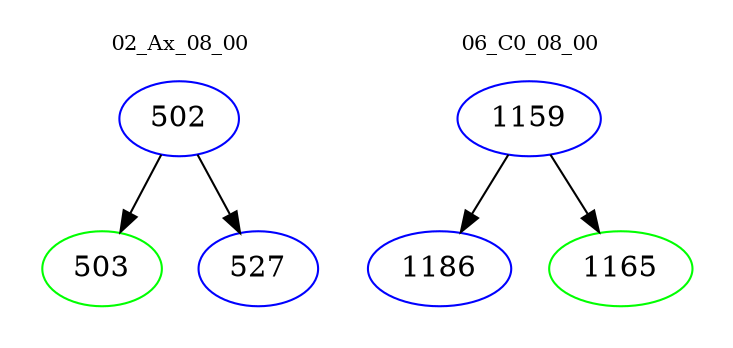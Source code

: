 digraph{
subgraph cluster_0 {
color = white
label = "02_Ax_08_00";
fontsize=10;
T0_502 [label="502", color="blue"]
T0_502 -> T0_503 [color="black"]
T0_503 [label="503", color="green"]
T0_502 -> T0_527 [color="black"]
T0_527 [label="527", color="blue"]
}
subgraph cluster_1 {
color = white
label = "06_C0_08_00";
fontsize=10;
T1_1159 [label="1159", color="blue"]
T1_1159 -> T1_1186 [color="black"]
T1_1186 [label="1186", color="blue"]
T1_1159 -> T1_1165 [color="black"]
T1_1165 [label="1165", color="green"]
}
}
